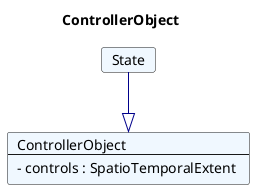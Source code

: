 @startuml
Title ControllerObject 

Card ControllerObject #F0F8FF [
ControllerObject
----
- controls : SpatioTemporalExtent 
]
Card State #F0F8FF [
State
]
State --|> ControllerObject  #00008B 
@enduml